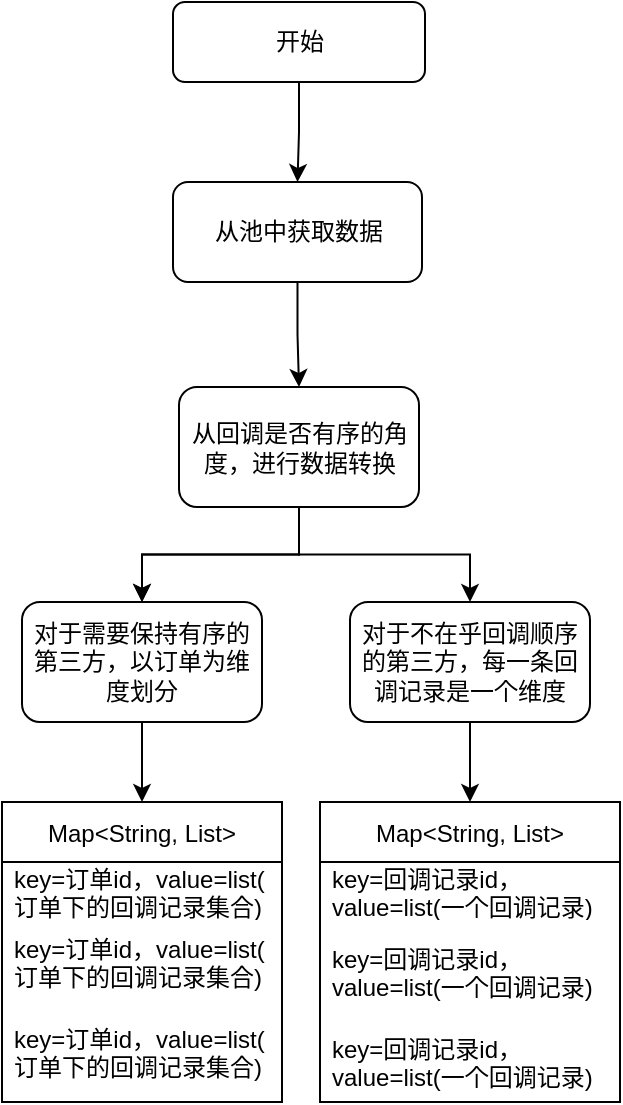 <mxfile version="16.2.7" type="github">
  <diagram id="C5RBs43oDa-KdzZeNtuy" name="Page-1">
    <mxGraphModel dx="788" dy="585" grid="1" gridSize="10" guides="1" tooltips="1" connect="1" arrows="1" fold="1" page="1" pageScale="1" pageWidth="827" pageHeight="1169" math="0" shadow="0">
      <root>
        <mxCell id="WIyWlLk6GJQsqaUBKTNV-0" />
        <mxCell id="WIyWlLk6GJQsqaUBKTNV-1" parent="WIyWlLk6GJQsqaUBKTNV-0" />
        <mxCell id="MgLEf6diQMLtDa7vrzc0-2" value="" style="edgeStyle=orthogonalEdgeStyle;rounded=0;orthogonalLoop=1;jettySize=auto;html=1;" edge="1" parent="WIyWlLk6GJQsqaUBKTNV-1" source="MgLEf6diQMLtDa7vrzc0-0" target="MgLEf6diQMLtDa7vrzc0-1">
          <mxGeometry relative="1" as="geometry" />
        </mxCell>
        <mxCell id="MgLEf6diQMLtDa7vrzc0-0" value="开始" style="rounded=1;whiteSpace=wrap;html=1;" vertex="1" parent="WIyWlLk6GJQsqaUBKTNV-1">
          <mxGeometry x="325.5" y="40" width="126" height="40" as="geometry" />
        </mxCell>
        <mxCell id="MgLEf6diQMLtDa7vrzc0-6" value="" style="edgeStyle=orthogonalEdgeStyle;rounded=0;orthogonalLoop=1;jettySize=auto;html=1;" edge="1" parent="WIyWlLk6GJQsqaUBKTNV-1" source="MgLEf6diQMLtDa7vrzc0-1" target="MgLEf6diQMLtDa7vrzc0-5">
          <mxGeometry relative="1" as="geometry" />
        </mxCell>
        <mxCell id="MgLEf6diQMLtDa7vrzc0-1" value="从池中获取数据" style="whiteSpace=wrap;html=1;rounded=1;" vertex="1" parent="WIyWlLk6GJQsqaUBKTNV-1">
          <mxGeometry x="325.5" y="130" width="124.5" height="50" as="geometry" />
        </mxCell>
        <mxCell id="MgLEf6diQMLtDa7vrzc0-15" value="" style="edgeStyle=orthogonalEdgeStyle;rounded=0;orthogonalLoop=1;jettySize=auto;html=1;fontSize=12;" edge="1" parent="WIyWlLk6GJQsqaUBKTNV-1" source="MgLEf6diQMLtDa7vrzc0-5" target="MgLEf6diQMLtDa7vrzc0-14">
          <mxGeometry relative="1" as="geometry" />
        </mxCell>
        <mxCell id="MgLEf6diQMLtDa7vrzc0-16" value="" style="edgeStyle=orthogonalEdgeStyle;rounded=0;orthogonalLoop=1;jettySize=auto;html=1;fontSize=12;" edge="1" parent="WIyWlLk6GJQsqaUBKTNV-1" source="MgLEf6diQMLtDa7vrzc0-5" target="MgLEf6diQMLtDa7vrzc0-14">
          <mxGeometry relative="1" as="geometry" />
        </mxCell>
        <mxCell id="MgLEf6diQMLtDa7vrzc0-18" style="edgeStyle=orthogonalEdgeStyle;rounded=0;orthogonalLoop=1;jettySize=auto;html=1;exitX=0.5;exitY=1;exitDx=0;exitDy=0;entryX=0.5;entryY=0;entryDx=0;entryDy=0;fontSize=12;" edge="1" parent="WIyWlLk6GJQsqaUBKTNV-1" source="MgLEf6diQMLtDa7vrzc0-5" target="MgLEf6diQMLtDa7vrzc0-17">
          <mxGeometry relative="1" as="geometry" />
        </mxCell>
        <mxCell id="MgLEf6diQMLtDa7vrzc0-5" value="从回调是否有序的角度，进行数据转换" style="whiteSpace=wrap;html=1;rounded=1;" vertex="1" parent="WIyWlLk6GJQsqaUBKTNV-1">
          <mxGeometry x="328.5" y="232.5" width="120" height="60" as="geometry" />
        </mxCell>
        <mxCell id="MgLEf6diQMLtDa7vrzc0-29" style="edgeStyle=orthogonalEdgeStyle;rounded=0;orthogonalLoop=1;jettySize=auto;html=1;exitX=0.5;exitY=1;exitDx=0;exitDy=0;fontSize=12;" edge="1" parent="WIyWlLk6GJQsqaUBKTNV-1" source="MgLEf6diQMLtDa7vrzc0-14" target="MgLEf6diQMLtDa7vrzc0-24">
          <mxGeometry relative="1" as="geometry" />
        </mxCell>
        <mxCell id="MgLEf6diQMLtDa7vrzc0-14" value="对于需要保持有序的第三方，以订单为维度划分" style="whiteSpace=wrap;html=1;rounded=1;" vertex="1" parent="WIyWlLk6GJQsqaUBKTNV-1">
          <mxGeometry x="250" y="340" width="120" height="60" as="geometry" />
        </mxCell>
        <mxCell id="MgLEf6diQMLtDa7vrzc0-35" style="edgeStyle=orthogonalEdgeStyle;rounded=0;orthogonalLoop=1;jettySize=auto;html=1;exitX=0.5;exitY=1;exitDx=0;exitDy=0;entryX=0.5;entryY=0;entryDx=0;entryDy=0;fontSize=12;" edge="1" parent="WIyWlLk6GJQsqaUBKTNV-1" source="MgLEf6diQMLtDa7vrzc0-17" target="MgLEf6diQMLtDa7vrzc0-30">
          <mxGeometry relative="1" as="geometry" />
        </mxCell>
        <mxCell id="MgLEf6diQMLtDa7vrzc0-17" value="对于不在乎回调顺序的第三方，每一条回调记录是一个维度" style="whiteSpace=wrap;html=1;rounded=1;" vertex="1" parent="WIyWlLk6GJQsqaUBKTNV-1">
          <mxGeometry x="414" y="340" width="120" height="60" as="geometry" />
        </mxCell>
        <mxCell id="MgLEf6diQMLtDa7vrzc0-24" value="Map&lt;String, List&gt;" style="swimlane;fontStyle=0;childLayout=stackLayout;horizontal=1;startSize=30;horizontalStack=0;resizeParent=1;resizeParentMax=0;resizeLast=0;collapsible=1;marginBottom=0;fontSize=12;" vertex="1" parent="WIyWlLk6GJQsqaUBKTNV-1">
          <mxGeometry x="240" y="440" width="140" height="150" as="geometry" />
        </mxCell>
        <mxCell id="MgLEf6diQMLtDa7vrzc0-25" value="key=订单id，value=list(&#xa;订单下的回调记录集合)" style="text;strokeColor=none;fillColor=none;align=left;verticalAlign=middle;spacingLeft=4;spacingRight=4;overflow=hidden;points=[[0,0.5],[1,0.5]];portConstraint=eastwest;rotatable=0;fontSize=12;" vertex="1" parent="MgLEf6diQMLtDa7vrzc0-24">
          <mxGeometry y="30" width="140" height="30" as="geometry" />
        </mxCell>
        <mxCell id="MgLEf6diQMLtDa7vrzc0-26" value="key=订单id，value=list(&#xa;订单下的回调记录集合)" style="text;strokeColor=none;fillColor=none;align=left;verticalAlign=middle;spacingLeft=4;spacingRight=4;overflow=hidden;points=[[0,0.5],[1,0.5]];portConstraint=eastwest;rotatable=0;fontSize=12;" vertex="1" parent="MgLEf6diQMLtDa7vrzc0-24">
          <mxGeometry y="60" width="140" height="40" as="geometry" />
        </mxCell>
        <mxCell id="MgLEf6diQMLtDa7vrzc0-27" value="key=订单id，value=list(&#xa;订单下的回调记录集合)" style="text;strokeColor=none;fillColor=none;align=left;verticalAlign=middle;spacingLeft=4;spacingRight=4;overflow=hidden;points=[[0,0.5],[1,0.5]];portConstraint=eastwest;rotatable=0;fontSize=12;" vertex="1" parent="MgLEf6diQMLtDa7vrzc0-24">
          <mxGeometry y="100" width="140" height="50" as="geometry" />
        </mxCell>
        <mxCell id="MgLEf6diQMLtDa7vrzc0-30" value="Map&lt;String, List&gt;" style="swimlane;fontStyle=0;childLayout=stackLayout;horizontal=1;startSize=30;horizontalStack=0;resizeParent=1;resizeParentMax=0;resizeLast=0;collapsible=1;marginBottom=0;fontSize=12;" vertex="1" parent="WIyWlLk6GJQsqaUBKTNV-1">
          <mxGeometry x="399" y="440" width="150" height="150" as="geometry" />
        </mxCell>
        <mxCell id="MgLEf6diQMLtDa7vrzc0-31" value="key=回调记录id，&#xa;value=list(一个回调记录)" style="text;strokeColor=none;fillColor=none;align=left;verticalAlign=middle;spacingLeft=4;spacingRight=4;overflow=hidden;points=[[0,0.5],[1,0.5]];portConstraint=eastwest;rotatable=0;fontSize=12;" vertex="1" parent="MgLEf6diQMLtDa7vrzc0-30">
          <mxGeometry y="30" width="150" height="30" as="geometry" />
        </mxCell>
        <mxCell id="MgLEf6diQMLtDa7vrzc0-32" value="key=回调记录id，&#xa;value=list(一个回调记录)" style="text;strokeColor=none;fillColor=none;align=left;verticalAlign=middle;spacingLeft=4;spacingRight=4;overflow=hidden;points=[[0,0.5],[1,0.5]];portConstraint=eastwest;rotatable=0;fontSize=12;" vertex="1" parent="MgLEf6diQMLtDa7vrzc0-30">
          <mxGeometry y="60" width="150" height="50" as="geometry" />
        </mxCell>
        <mxCell id="MgLEf6diQMLtDa7vrzc0-33" value="key=回调记录id，&#xa;value=list(一个回调记录)" style="text;strokeColor=none;fillColor=none;align=left;verticalAlign=middle;spacingLeft=4;spacingRight=4;overflow=hidden;points=[[0,0.5],[1,0.5]];portConstraint=eastwest;rotatable=0;fontSize=12;" vertex="1" parent="MgLEf6diQMLtDa7vrzc0-30">
          <mxGeometry y="110" width="150" height="40" as="geometry" />
        </mxCell>
      </root>
    </mxGraphModel>
  </diagram>
</mxfile>
